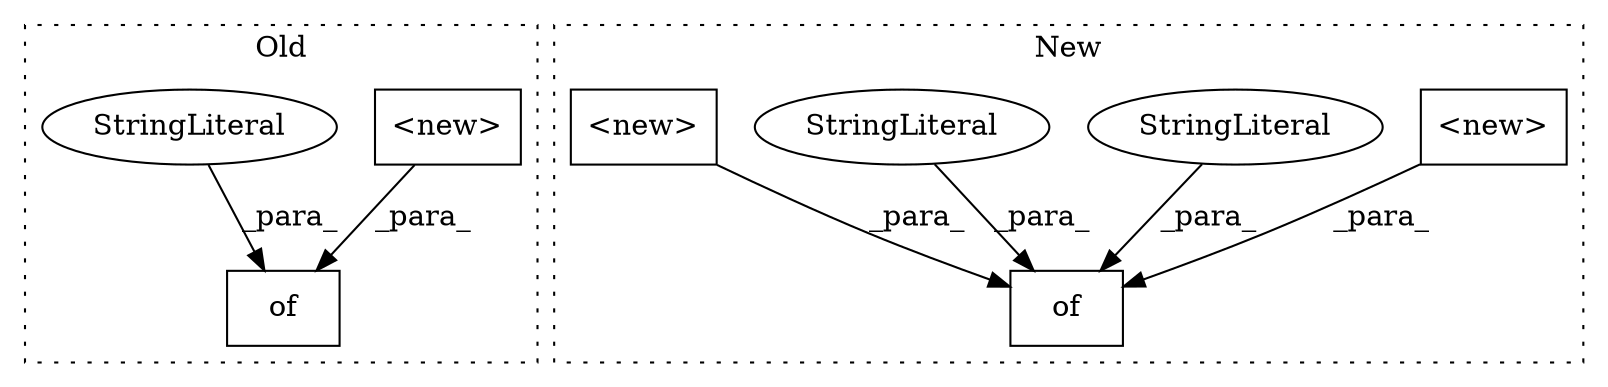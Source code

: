 digraph G {
subgraph cluster0 {
1 [label="<new>" a="14" s="864" l="32" shape="box"];
7 [label="of" a="32" s="709,1040" l="3,1" shape="box"];
8 [label="StringLiteral" a="45" s="712" l="9" shape="ellipse"];
label = "Old";
style="dotted";
}
subgraph cluster1 {
2 [label="<new>" a="14" s="373" l="18" shape="box"];
3 [label="of" a="32" s="339,391" l="3,1" shape="box"];
4 [label="StringLiteral" a="45" s="342" l="5" shape="ellipse"];
5 [label="StringLiteral" a="45" s="365" l="7" shape="ellipse"];
6 [label="<new>" a="14" s="348" l="16" shape="box"];
label = "New";
style="dotted";
}
1 -> 7 [label="_para_"];
2 -> 3 [label="_para_"];
4 -> 3 [label="_para_"];
5 -> 3 [label="_para_"];
6 -> 3 [label="_para_"];
8 -> 7 [label="_para_"];
}